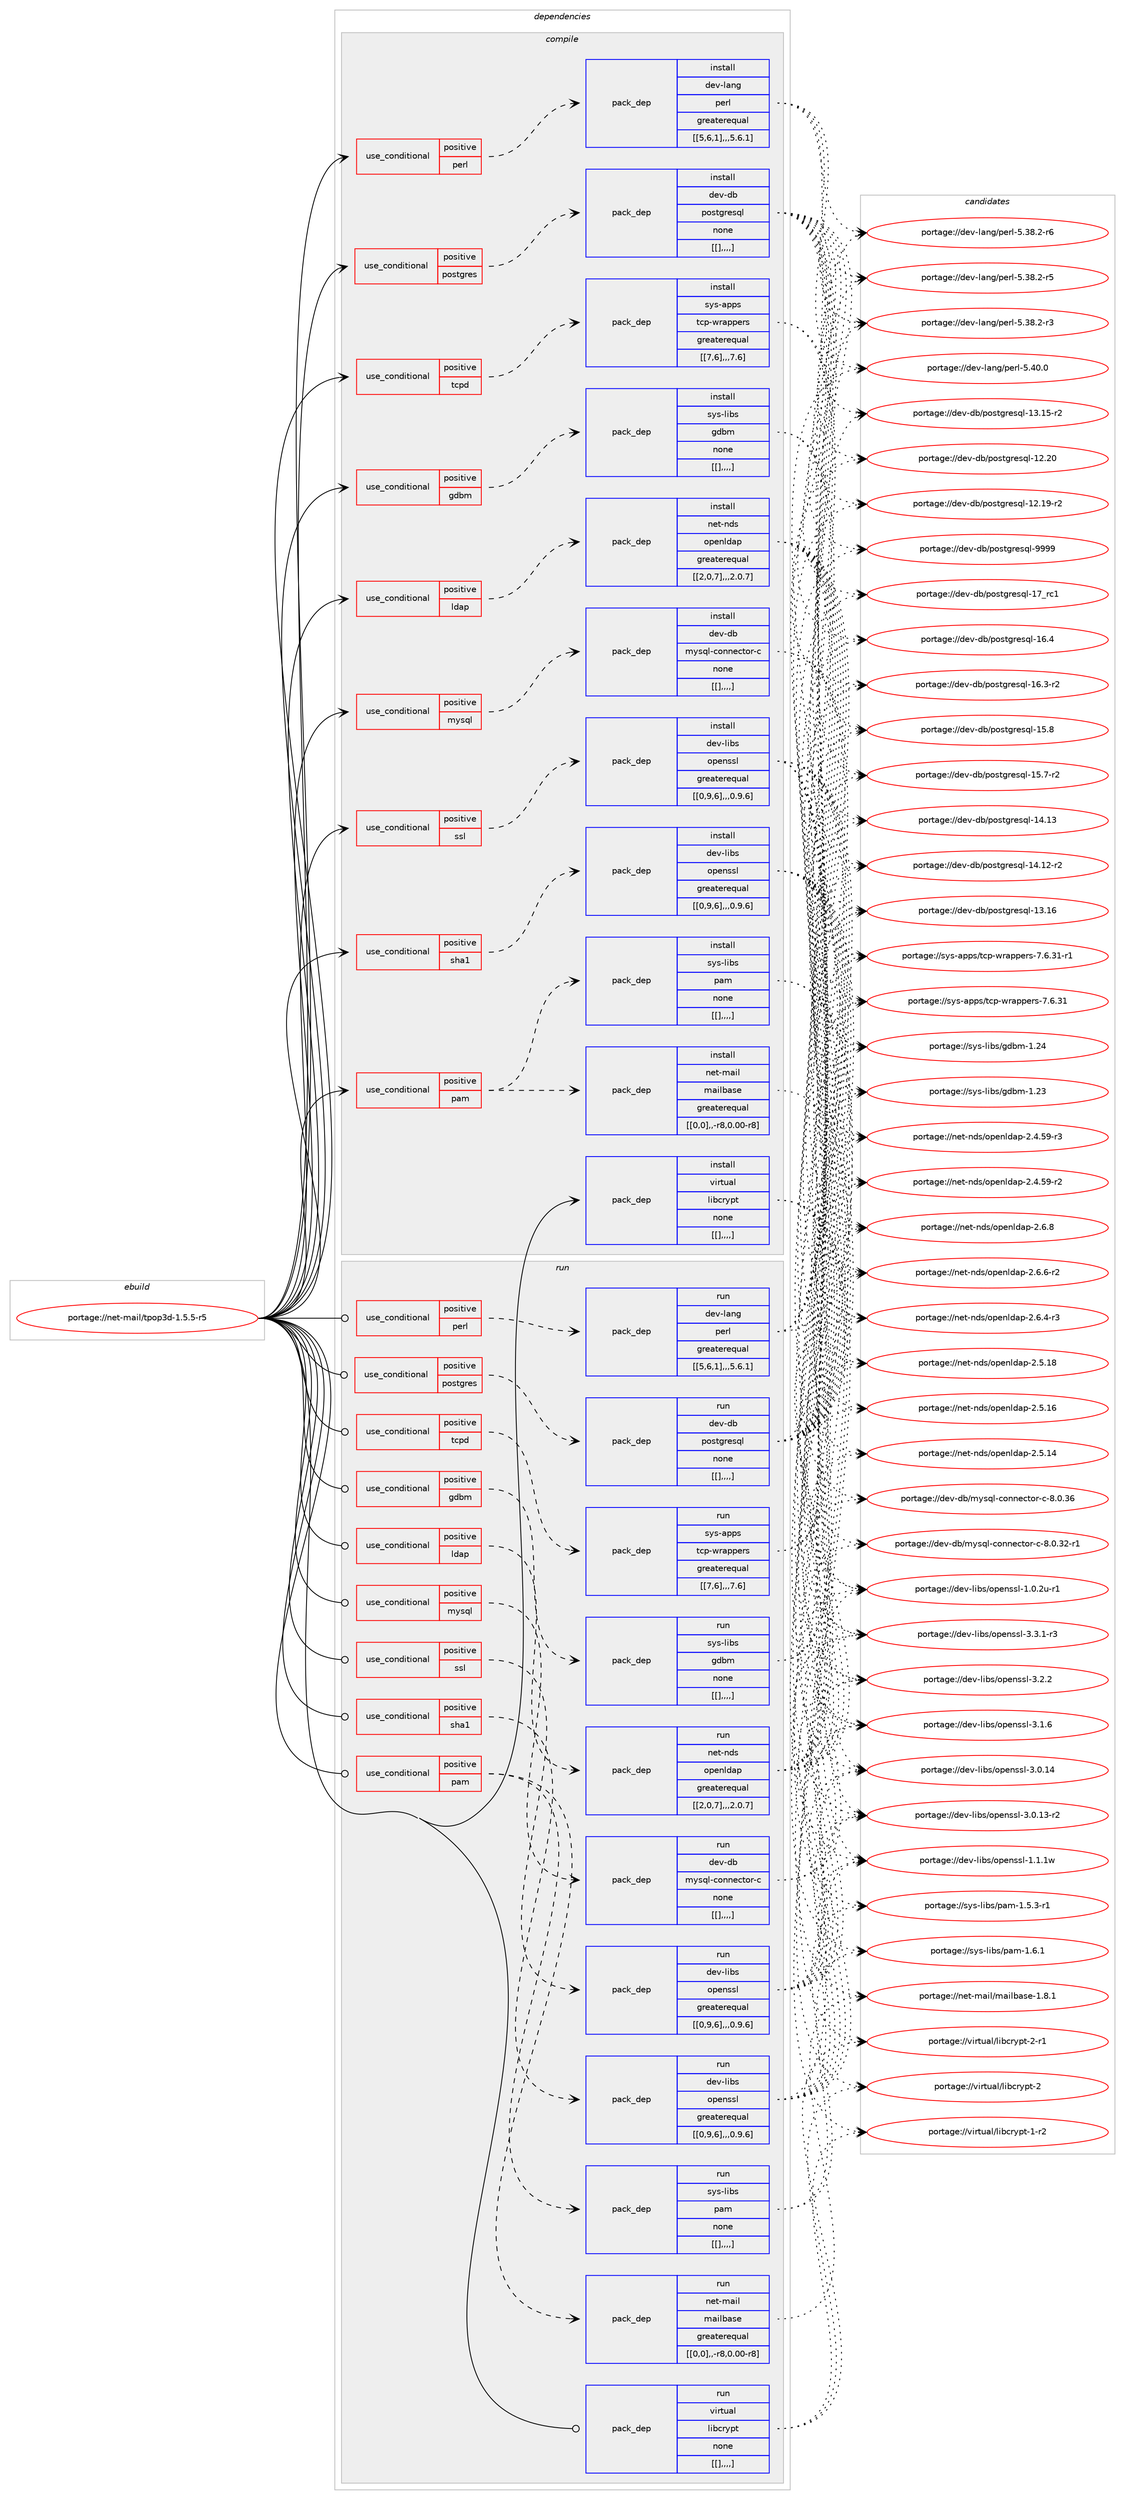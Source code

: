 digraph prolog {

# *************
# Graph options
# *************

newrank=true;
concentrate=true;
compound=true;
graph [rankdir=LR,fontname=Helvetica,fontsize=10,ranksep=1.5];#, ranksep=2.5, nodesep=0.2];
edge  [arrowhead=vee];
node  [fontname=Helvetica,fontsize=10];

# **********
# The ebuild
# **********

subgraph cluster_leftcol {
color=gray;
label=<<i>ebuild</i>>;
id [label="portage://net-mail/tpop3d-1.5.5-r5", color=red, width=4, href="../net-mail/tpop3d-1.5.5-r5.svg"];
}

# ****************
# The dependencies
# ****************

subgraph cluster_midcol {
color=gray;
label=<<i>dependencies</i>>;
subgraph cluster_compile {
fillcolor="#eeeeee";
style=filled;
label=<<i>compile</i>>;
subgraph cond100155 {
dependency383616 [label=<<TABLE BORDER="0" CELLBORDER="1" CELLSPACING="0" CELLPADDING="4"><TR><TD ROWSPAN="3" CELLPADDING="10">use_conditional</TD></TR><TR><TD>positive</TD></TR><TR><TD>gdbm</TD></TR></TABLE>>, shape=none, color=red];
subgraph pack280639 {
dependency383617 [label=<<TABLE BORDER="0" CELLBORDER="1" CELLSPACING="0" CELLPADDING="4" WIDTH="220"><TR><TD ROWSPAN="6" CELLPADDING="30">pack_dep</TD></TR><TR><TD WIDTH="110">install</TD></TR><TR><TD>sys-libs</TD></TR><TR><TD>gdbm</TD></TR><TR><TD>none</TD></TR><TR><TD>[[],,,,]</TD></TR></TABLE>>, shape=none, color=blue];
}
dependency383616:e -> dependency383617:w [weight=20,style="dashed",arrowhead="vee"];
}
id:e -> dependency383616:w [weight=20,style="solid",arrowhead="vee"];
subgraph cond100156 {
dependency383618 [label=<<TABLE BORDER="0" CELLBORDER="1" CELLSPACING="0" CELLPADDING="4"><TR><TD ROWSPAN="3" CELLPADDING="10">use_conditional</TD></TR><TR><TD>positive</TD></TR><TR><TD>ldap</TD></TR></TABLE>>, shape=none, color=red];
subgraph pack280640 {
dependency383619 [label=<<TABLE BORDER="0" CELLBORDER="1" CELLSPACING="0" CELLPADDING="4" WIDTH="220"><TR><TD ROWSPAN="6" CELLPADDING="30">pack_dep</TD></TR><TR><TD WIDTH="110">install</TD></TR><TR><TD>net-nds</TD></TR><TR><TD>openldap</TD></TR><TR><TD>greaterequal</TD></TR><TR><TD>[[2,0,7],,,2.0.7]</TD></TR></TABLE>>, shape=none, color=blue];
}
dependency383618:e -> dependency383619:w [weight=20,style="dashed",arrowhead="vee"];
}
id:e -> dependency383618:w [weight=20,style="solid",arrowhead="vee"];
subgraph cond100157 {
dependency383620 [label=<<TABLE BORDER="0" CELLBORDER="1" CELLSPACING="0" CELLPADDING="4"><TR><TD ROWSPAN="3" CELLPADDING="10">use_conditional</TD></TR><TR><TD>positive</TD></TR><TR><TD>mysql</TD></TR></TABLE>>, shape=none, color=red];
subgraph pack280641 {
dependency383621 [label=<<TABLE BORDER="0" CELLBORDER="1" CELLSPACING="0" CELLPADDING="4" WIDTH="220"><TR><TD ROWSPAN="6" CELLPADDING="30">pack_dep</TD></TR><TR><TD WIDTH="110">install</TD></TR><TR><TD>dev-db</TD></TR><TR><TD>mysql-connector-c</TD></TR><TR><TD>none</TD></TR><TR><TD>[[],,,,]</TD></TR></TABLE>>, shape=none, color=blue];
}
dependency383620:e -> dependency383621:w [weight=20,style="dashed",arrowhead="vee"];
}
id:e -> dependency383620:w [weight=20,style="solid",arrowhead="vee"];
subgraph cond100158 {
dependency383622 [label=<<TABLE BORDER="0" CELLBORDER="1" CELLSPACING="0" CELLPADDING="4"><TR><TD ROWSPAN="3" CELLPADDING="10">use_conditional</TD></TR><TR><TD>positive</TD></TR><TR><TD>pam</TD></TR></TABLE>>, shape=none, color=red];
subgraph pack280642 {
dependency383623 [label=<<TABLE BORDER="0" CELLBORDER="1" CELLSPACING="0" CELLPADDING="4" WIDTH="220"><TR><TD ROWSPAN="6" CELLPADDING="30">pack_dep</TD></TR><TR><TD WIDTH="110">install</TD></TR><TR><TD>net-mail</TD></TR><TR><TD>mailbase</TD></TR><TR><TD>greaterequal</TD></TR><TR><TD>[[0,0],,-r8,0.00-r8]</TD></TR></TABLE>>, shape=none, color=blue];
}
dependency383622:e -> dependency383623:w [weight=20,style="dashed",arrowhead="vee"];
subgraph pack280643 {
dependency383624 [label=<<TABLE BORDER="0" CELLBORDER="1" CELLSPACING="0" CELLPADDING="4" WIDTH="220"><TR><TD ROWSPAN="6" CELLPADDING="30">pack_dep</TD></TR><TR><TD WIDTH="110">install</TD></TR><TR><TD>sys-libs</TD></TR><TR><TD>pam</TD></TR><TR><TD>none</TD></TR><TR><TD>[[],,,,]</TD></TR></TABLE>>, shape=none, color=blue];
}
dependency383622:e -> dependency383624:w [weight=20,style="dashed",arrowhead="vee"];
}
id:e -> dependency383622:w [weight=20,style="solid",arrowhead="vee"];
subgraph cond100159 {
dependency383625 [label=<<TABLE BORDER="0" CELLBORDER="1" CELLSPACING="0" CELLPADDING="4"><TR><TD ROWSPAN="3" CELLPADDING="10">use_conditional</TD></TR><TR><TD>positive</TD></TR><TR><TD>perl</TD></TR></TABLE>>, shape=none, color=red];
subgraph pack280644 {
dependency383626 [label=<<TABLE BORDER="0" CELLBORDER="1" CELLSPACING="0" CELLPADDING="4" WIDTH="220"><TR><TD ROWSPAN="6" CELLPADDING="30">pack_dep</TD></TR><TR><TD WIDTH="110">install</TD></TR><TR><TD>dev-lang</TD></TR><TR><TD>perl</TD></TR><TR><TD>greaterequal</TD></TR><TR><TD>[[5,6,1],,,5.6.1]</TD></TR></TABLE>>, shape=none, color=blue];
}
dependency383625:e -> dependency383626:w [weight=20,style="dashed",arrowhead="vee"];
}
id:e -> dependency383625:w [weight=20,style="solid",arrowhead="vee"];
subgraph cond100160 {
dependency383627 [label=<<TABLE BORDER="0" CELLBORDER="1" CELLSPACING="0" CELLPADDING="4"><TR><TD ROWSPAN="3" CELLPADDING="10">use_conditional</TD></TR><TR><TD>positive</TD></TR><TR><TD>postgres</TD></TR></TABLE>>, shape=none, color=red];
subgraph pack280645 {
dependency383628 [label=<<TABLE BORDER="0" CELLBORDER="1" CELLSPACING="0" CELLPADDING="4" WIDTH="220"><TR><TD ROWSPAN="6" CELLPADDING="30">pack_dep</TD></TR><TR><TD WIDTH="110">install</TD></TR><TR><TD>dev-db</TD></TR><TR><TD>postgresql</TD></TR><TR><TD>none</TD></TR><TR><TD>[[],,,,]</TD></TR></TABLE>>, shape=none, color=blue];
}
dependency383627:e -> dependency383628:w [weight=20,style="dashed",arrowhead="vee"];
}
id:e -> dependency383627:w [weight=20,style="solid",arrowhead="vee"];
subgraph cond100161 {
dependency383629 [label=<<TABLE BORDER="0" CELLBORDER="1" CELLSPACING="0" CELLPADDING="4"><TR><TD ROWSPAN="3" CELLPADDING="10">use_conditional</TD></TR><TR><TD>positive</TD></TR><TR><TD>sha1</TD></TR></TABLE>>, shape=none, color=red];
subgraph pack280646 {
dependency383630 [label=<<TABLE BORDER="0" CELLBORDER="1" CELLSPACING="0" CELLPADDING="4" WIDTH="220"><TR><TD ROWSPAN="6" CELLPADDING="30">pack_dep</TD></TR><TR><TD WIDTH="110">install</TD></TR><TR><TD>dev-libs</TD></TR><TR><TD>openssl</TD></TR><TR><TD>greaterequal</TD></TR><TR><TD>[[0,9,6],,,0.9.6]</TD></TR></TABLE>>, shape=none, color=blue];
}
dependency383629:e -> dependency383630:w [weight=20,style="dashed",arrowhead="vee"];
}
id:e -> dependency383629:w [weight=20,style="solid",arrowhead="vee"];
subgraph cond100162 {
dependency383631 [label=<<TABLE BORDER="0" CELLBORDER="1" CELLSPACING="0" CELLPADDING="4"><TR><TD ROWSPAN="3" CELLPADDING="10">use_conditional</TD></TR><TR><TD>positive</TD></TR><TR><TD>ssl</TD></TR></TABLE>>, shape=none, color=red];
subgraph pack280647 {
dependency383632 [label=<<TABLE BORDER="0" CELLBORDER="1" CELLSPACING="0" CELLPADDING="4" WIDTH="220"><TR><TD ROWSPAN="6" CELLPADDING="30">pack_dep</TD></TR><TR><TD WIDTH="110">install</TD></TR><TR><TD>dev-libs</TD></TR><TR><TD>openssl</TD></TR><TR><TD>greaterequal</TD></TR><TR><TD>[[0,9,6],,,0.9.6]</TD></TR></TABLE>>, shape=none, color=blue];
}
dependency383631:e -> dependency383632:w [weight=20,style="dashed",arrowhead="vee"];
}
id:e -> dependency383631:w [weight=20,style="solid",arrowhead="vee"];
subgraph cond100163 {
dependency383633 [label=<<TABLE BORDER="0" CELLBORDER="1" CELLSPACING="0" CELLPADDING="4"><TR><TD ROWSPAN="3" CELLPADDING="10">use_conditional</TD></TR><TR><TD>positive</TD></TR><TR><TD>tcpd</TD></TR></TABLE>>, shape=none, color=red];
subgraph pack280648 {
dependency383634 [label=<<TABLE BORDER="0" CELLBORDER="1" CELLSPACING="0" CELLPADDING="4" WIDTH="220"><TR><TD ROWSPAN="6" CELLPADDING="30">pack_dep</TD></TR><TR><TD WIDTH="110">install</TD></TR><TR><TD>sys-apps</TD></TR><TR><TD>tcp-wrappers</TD></TR><TR><TD>greaterequal</TD></TR><TR><TD>[[7,6],,,7.6]</TD></TR></TABLE>>, shape=none, color=blue];
}
dependency383633:e -> dependency383634:w [weight=20,style="dashed",arrowhead="vee"];
}
id:e -> dependency383633:w [weight=20,style="solid",arrowhead="vee"];
subgraph pack280649 {
dependency383635 [label=<<TABLE BORDER="0" CELLBORDER="1" CELLSPACING="0" CELLPADDING="4" WIDTH="220"><TR><TD ROWSPAN="6" CELLPADDING="30">pack_dep</TD></TR><TR><TD WIDTH="110">install</TD></TR><TR><TD>virtual</TD></TR><TR><TD>libcrypt</TD></TR><TR><TD>none</TD></TR><TR><TD>[[],,,,]</TD></TR></TABLE>>, shape=none, color=blue];
}
id:e -> dependency383635:w [weight=20,style="solid",arrowhead="vee"];
}
subgraph cluster_compileandrun {
fillcolor="#eeeeee";
style=filled;
label=<<i>compile and run</i>>;
}
subgraph cluster_run {
fillcolor="#eeeeee";
style=filled;
label=<<i>run</i>>;
subgraph cond100164 {
dependency383636 [label=<<TABLE BORDER="0" CELLBORDER="1" CELLSPACING="0" CELLPADDING="4"><TR><TD ROWSPAN="3" CELLPADDING="10">use_conditional</TD></TR><TR><TD>positive</TD></TR><TR><TD>gdbm</TD></TR></TABLE>>, shape=none, color=red];
subgraph pack280650 {
dependency383637 [label=<<TABLE BORDER="0" CELLBORDER="1" CELLSPACING="0" CELLPADDING="4" WIDTH="220"><TR><TD ROWSPAN="6" CELLPADDING="30">pack_dep</TD></TR><TR><TD WIDTH="110">run</TD></TR><TR><TD>sys-libs</TD></TR><TR><TD>gdbm</TD></TR><TR><TD>none</TD></TR><TR><TD>[[],,,,]</TD></TR></TABLE>>, shape=none, color=blue];
}
dependency383636:e -> dependency383637:w [weight=20,style="dashed",arrowhead="vee"];
}
id:e -> dependency383636:w [weight=20,style="solid",arrowhead="odot"];
subgraph cond100165 {
dependency383638 [label=<<TABLE BORDER="0" CELLBORDER="1" CELLSPACING="0" CELLPADDING="4"><TR><TD ROWSPAN="3" CELLPADDING="10">use_conditional</TD></TR><TR><TD>positive</TD></TR><TR><TD>ldap</TD></TR></TABLE>>, shape=none, color=red];
subgraph pack280651 {
dependency383639 [label=<<TABLE BORDER="0" CELLBORDER="1" CELLSPACING="0" CELLPADDING="4" WIDTH="220"><TR><TD ROWSPAN="6" CELLPADDING="30">pack_dep</TD></TR><TR><TD WIDTH="110">run</TD></TR><TR><TD>net-nds</TD></TR><TR><TD>openldap</TD></TR><TR><TD>greaterequal</TD></TR><TR><TD>[[2,0,7],,,2.0.7]</TD></TR></TABLE>>, shape=none, color=blue];
}
dependency383638:e -> dependency383639:w [weight=20,style="dashed",arrowhead="vee"];
}
id:e -> dependency383638:w [weight=20,style="solid",arrowhead="odot"];
subgraph cond100166 {
dependency383640 [label=<<TABLE BORDER="0" CELLBORDER="1" CELLSPACING="0" CELLPADDING="4"><TR><TD ROWSPAN="3" CELLPADDING="10">use_conditional</TD></TR><TR><TD>positive</TD></TR><TR><TD>mysql</TD></TR></TABLE>>, shape=none, color=red];
subgraph pack280652 {
dependency383641 [label=<<TABLE BORDER="0" CELLBORDER="1" CELLSPACING="0" CELLPADDING="4" WIDTH="220"><TR><TD ROWSPAN="6" CELLPADDING="30">pack_dep</TD></TR><TR><TD WIDTH="110">run</TD></TR><TR><TD>dev-db</TD></TR><TR><TD>mysql-connector-c</TD></TR><TR><TD>none</TD></TR><TR><TD>[[],,,,]</TD></TR></TABLE>>, shape=none, color=blue];
}
dependency383640:e -> dependency383641:w [weight=20,style="dashed",arrowhead="vee"];
}
id:e -> dependency383640:w [weight=20,style="solid",arrowhead="odot"];
subgraph cond100167 {
dependency383642 [label=<<TABLE BORDER="0" CELLBORDER="1" CELLSPACING="0" CELLPADDING="4"><TR><TD ROWSPAN="3" CELLPADDING="10">use_conditional</TD></TR><TR><TD>positive</TD></TR><TR><TD>pam</TD></TR></TABLE>>, shape=none, color=red];
subgraph pack280653 {
dependency383643 [label=<<TABLE BORDER="0" CELLBORDER="1" CELLSPACING="0" CELLPADDING="4" WIDTH="220"><TR><TD ROWSPAN="6" CELLPADDING="30">pack_dep</TD></TR><TR><TD WIDTH="110">run</TD></TR><TR><TD>net-mail</TD></TR><TR><TD>mailbase</TD></TR><TR><TD>greaterequal</TD></TR><TR><TD>[[0,0],,-r8,0.00-r8]</TD></TR></TABLE>>, shape=none, color=blue];
}
dependency383642:e -> dependency383643:w [weight=20,style="dashed",arrowhead="vee"];
subgraph pack280654 {
dependency383644 [label=<<TABLE BORDER="0" CELLBORDER="1" CELLSPACING="0" CELLPADDING="4" WIDTH="220"><TR><TD ROWSPAN="6" CELLPADDING="30">pack_dep</TD></TR><TR><TD WIDTH="110">run</TD></TR><TR><TD>sys-libs</TD></TR><TR><TD>pam</TD></TR><TR><TD>none</TD></TR><TR><TD>[[],,,,]</TD></TR></TABLE>>, shape=none, color=blue];
}
dependency383642:e -> dependency383644:w [weight=20,style="dashed",arrowhead="vee"];
}
id:e -> dependency383642:w [weight=20,style="solid",arrowhead="odot"];
subgraph cond100168 {
dependency383645 [label=<<TABLE BORDER="0" CELLBORDER="1" CELLSPACING="0" CELLPADDING="4"><TR><TD ROWSPAN="3" CELLPADDING="10">use_conditional</TD></TR><TR><TD>positive</TD></TR><TR><TD>perl</TD></TR></TABLE>>, shape=none, color=red];
subgraph pack280655 {
dependency383646 [label=<<TABLE BORDER="0" CELLBORDER="1" CELLSPACING="0" CELLPADDING="4" WIDTH="220"><TR><TD ROWSPAN="6" CELLPADDING="30">pack_dep</TD></TR><TR><TD WIDTH="110">run</TD></TR><TR><TD>dev-lang</TD></TR><TR><TD>perl</TD></TR><TR><TD>greaterequal</TD></TR><TR><TD>[[5,6,1],,,5.6.1]</TD></TR></TABLE>>, shape=none, color=blue];
}
dependency383645:e -> dependency383646:w [weight=20,style="dashed",arrowhead="vee"];
}
id:e -> dependency383645:w [weight=20,style="solid",arrowhead="odot"];
subgraph cond100169 {
dependency383647 [label=<<TABLE BORDER="0" CELLBORDER="1" CELLSPACING="0" CELLPADDING="4"><TR><TD ROWSPAN="3" CELLPADDING="10">use_conditional</TD></TR><TR><TD>positive</TD></TR><TR><TD>postgres</TD></TR></TABLE>>, shape=none, color=red];
subgraph pack280656 {
dependency383648 [label=<<TABLE BORDER="0" CELLBORDER="1" CELLSPACING="0" CELLPADDING="4" WIDTH="220"><TR><TD ROWSPAN="6" CELLPADDING="30">pack_dep</TD></TR><TR><TD WIDTH="110">run</TD></TR><TR><TD>dev-db</TD></TR><TR><TD>postgresql</TD></TR><TR><TD>none</TD></TR><TR><TD>[[],,,,]</TD></TR></TABLE>>, shape=none, color=blue];
}
dependency383647:e -> dependency383648:w [weight=20,style="dashed",arrowhead="vee"];
}
id:e -> dependency383647:w [weight=20,style="solid",arrowhead="odot"];
subgraph cond100170 {
dependency383649 [label=<<TABLE BORDER="0" CELLBORDER="1" CELLSPACING="0" CELLPADDING="4"><TR><TD ROWSPAN="3" CELLPADDING="10">use_conditional</TD></TR><TR><TD>positive</TD></TR><TR><TD>sha1</TD></TR></TABLE>>, shape=none, color=red];
subgraph pack280657 {
dependency383650 [label=<<TABLE BORDER="0" CELLBORDER="1" CELLSPACING="0" CELLPADDING="4" WIDTH="220"><TR><TD ROWSPAN="6" CELLPADDING="30">pack_dep</TD></TR><TR><TD WIDTH="110">run</TD></TR><TR><TD>dev-libs</TD></TR><TR><TD>openssl</TD></TR><TR><TD>greaterequal</TD></TR><TR><TD>[[0,9,6],,,0.9.6]</TD></TR></TABLE>>, shape=none, color=blue];
}
dependency383649:e -> dependency383650:w [weight=20,style="dashed",arrowhead="vee"];
}
id:e -> dependency383649:w [weight=20,style="solid",arrowhead="odot"];
subgraph cond100171 {
dependency383651 [label=<<TABLE BORDER="0" CELLBORDER="1" CELLSPACING="0" CELLPADDING="4"><TR><TD ROWSPAN="3" CELLPADDING="10">use_conditional</TD></TR><TR><TD>positive</TD></TR><TR><TD>ssl</TD></TR></TABLE>>, shape=none, color=red];
subgraph pack280658 {
dependency383652 [label=<<TABLE BORDER="0" CELLBORDER="1" CELLSPACING="0" CELLPADDING="4" WIDTH="220"><TR><TD ROWSPAN="6" CELLPADDING="30">pack_dep</TD></TR><TR><TD WIDTH="110">run</TD></TR><TR><TD>dev-libs</TD></TR><TR><TD>openssl</TD></TR><TR><TD>greaterequal</TD></TR><TR><TD>[[0,9,6],,,0.9.6]</TD></TR></TABLE>>, shape=none, color=blue];
}
dependency383651:e -> dependency383652:w [weight=20,style="dashed",arrowhead="vee"];
}
id:e -> dependency383651:w [weight=20,style="solid",arrowhead="odot"];
subgraph cond100172 {
dependency383653 [label=<<TABLE BORDER="0" CELLBORDER="1" CELLSPACING="0" CELLPADDING="4"><TR><TD ROWSPAN="3" CELLPADDING="10">use_conditional</TD></TR><TR><TD>positive</TD></TR><TR><TD>tcpd</TD></TR></TABLE>>, shape=none, color=red];
subgraph pack280659 {
dependency383654 [label=<<TABLE BORDER="0" CELLBORDER="1" CELLSPACING="0" CELLPADDING="4" WIDTH="220"><TR><TD ROWSPAN="6" CELLPADDING="30">pack_dep</TD></TR><TR><TD WIDTH="110">run</TD></TR><TR><TD>sys-apps</TD></TR><TR><TD>tcp-wrappers</TD></TR><TR><TD>greaterequal</TD></TR><TR><TD>[[7,6],,,7.6]</TD></TR></TABLE>>, shape=none, color=blue];
}
dependency383653:e -> dependency383654:w [weight=20,style="dashed",arrowhead="vee"];
}
id:e -> dependency383653:w [weight=20,style="solid",arrowhead="odot"];
subgraph pack280660 {
dependency383655 [label=<<TABLE BORDER="0" CELLBORDER="1" CELLSPACING="0" CELLPADDING="4" WIDTH="220"><TR><TD ROWSPAN="6" CELLPADDING="30">pack_dep</TD></TR><TR><TD WIDTH="110">run</TD></TR><TR><TD>virtual</TD></TR><TR><TD>libcrypt</TD></TR><TR><TD>none</TD></TR><TR><TD>[[],,,,]</TD></TR></TABLE>>, shape=none, color=blue];
}
id:e -> dependency383655:w [weight=20,style="solid",arrowhead="odot"];
}
}

# **************
# The candidates
# **************

subgraph cluster_choices {
rank=same;
color=gray;
label=<<i>candidates</i>>;

subgraph choice280639 {
color=black;
nodesep=1;
choice115121115451081059811547103100981094549465052 [label="portage://sys-libs/gdbm-1.24", color=red, width=4,href="../sys-libs/gdbm-1.24.svg"];
choice115121115451081059811547103100981094549465051 [label="portage://sys-libs/gdbm-1.23", color=red, width=4,href="../sys-libs/gdbm-1.23.svg"];
dependency383617:e -> choice115121115451081059811547103100981094549465052:w [style=dotted,weight="100"];
dependency383617:e -> choice115121115451081059811547103100981094549465051:w [style=dotted,weight="100"];
}
subgraph choice280640 {
color=black;
nodesep=1;
choice110101116451101001154711111210111010810097112455046544656 [label="portage://net-nds/openldap-2.6.8", color=red, width=4,href="../net-nds/openldap-2.6.8.svg"];
choice1101011164511010011547111112101110108100971124550465446544511450 [label="portage://net-nds/openldap-2.6.6-r2", color=red, width=4,href="../net-nds/openldap-2.6.6-r2.svg"];
choice1101011164511010011547111112101110108100971124550465446524511451 [label="portage://net-nds/openldap-2.6.4-r3", color=red, width=4,href="../net-nds/openldap-2.6.4-r3.svg"];
choice11010111645110100115471111121011101081009711245504653464956 [label="portage://net-nds/openldap-2.5.18", color=red, width=4,href="../net-nds/openldap-2.5.18.svg"];
choice11010111645110100115471111121011101081009711245504653464954 [label="portage://net-nds/openldap-2.5.16", color=red, width=4,href="../net-nds/openldap-2.5.16.svg"];
choice11010111645110100115471111121011101081009711245504653464952 [label="portage://net-nds/openldap-2.5.14", color=red, width=4,href="../net-nds/openldap-2.5.14.svg"];
choice110101116451101001154711111210111010810097112455046524653574511451 [label="portage://net-nds/openldap-2.4.59-r3", color=red, width=4,href="../net-nds/openldap-2.4.59-r3.svg"];
choice110101116451101001154711111210111010810097112455046524653574511450 [label="portage://net-nds/openldap-2.4.59-r2", color=red, width=4,href="../net-nds/openldap-2.4.59-r2.svg"];
dependency383619:e -> choice110101116451101001154711111210111010810097112455046544656:w [style=dotted,weight="100"];
dependency383619:e -> choice1101011164511010011547111112101110108100971124550465446544511450:w [style=dotted,weight="100"];
dependency383619:e -> choice1101011164511010011547111112101110108100971124550465446524511451:w [style=dotted,weight="100"];
dependency383619:e -> choice11010111645110100115471111121011101081009711245504653464956:w [style=dotted,weight="100"];
dependency383619:e -> choice11010111645110100115471111121011101081009711245504653464954:w [style=dotted,weight="100"];
dependency383619:e -> choice11010111645110100115471111121011101081009711245504653464952:w [style=dotted,weight="100"];
dependency383619:e -> choice110101116451101001154711111210111010810097112455046524653574511451:w [style=dotted,weight="100"];
dependency383619:e -> choice110101116451101001154711111210111010810097112455046524653574511450:w [style=dotted,weight="100"];
}
subgraph choice280641 {
color=black;
nodesep=1;
choice100101118451009847109121115113108459911111011010199116111114459945564648465154 [label="portage://dev-db/mysql-connector-c-8.0.36", color=red, width=4,href="../dev-db/mysql-connector-c-8.0.36.svg"];
choice1001011184510098471091211151131084599111110110101991161111144599455646484651504511449 [label="portage://dev-db/mysql-connector-c-8.0.32-r1", color=red, width=4,href="../dev-db/mysql-connector-c-8.0.32-r1.svg"];
dependency383621:e -> choice100101118451009847109121115113108459911111011010199116111114459945564648465154:w [style=dotted,weight="100"];
dependency383621:e -> choice1001011184510098471091211151131084599111110110101991161111144599455646484651504511449:w [style=dotted,weight="100"];
}
subgraph choice280642 {
color=black;
nodesep=1;
choice110101116451099710510847109971051089897115101454946564649 [label="portage://net-mail/mailbase-1.8.1", color=red, width=4,href="../net-mail/mailbase-1.8.1.svg"];
dependency383623:e -> choice110101116451099710510847109971051089897115101454946564649:w [style=dotted,weight="100"];
}
subgraph choice280643 {
color=black;
nodesep=1;
choice11512111545108105981154711297109454946544649 [label="portage://sys-libs/pam-1.6.1", color=red, width=4,href="../sys-libs/pam-1.6.1.svg"];
choice115121115451081059811547112971094549465346514511449 [label="portage://sys-libs/pam-1.5.3-r1", color=red, width=4,href="../sys-libs/pam-1.5.3-r1.svg"];
dependency383624:e -> choice11512111545108105981154711297109454946544649:w [style=dotted,weight="100"];
dependency383624:e -> choice115121115451081059811547112971094549465346514511449:w [style=dotted,weight="100"];
}
subgraph choice280644 {
color=black;
nodesep=1;
choice10010111845108971101034711210111410845534652484648 [label="portage://dev-lang/perl-5.40.0", color=red, width=4,href="../dev-lang/perl-5.40.0.svg"];
choice100101118451089711010347112101114108455346515646504511454 [label="portage://dev-lang/perl-5.38.2-r6", color=red, width=4,href="../dev-lang/perl-5.38.2-r6.svg"];
choice100101118451089711010347112101114108455346515646504511453 [label="portage://dev-lang/perl-5.38.2-r5", color=red, width=4,href="../dev-lang/perl-5.38.2-r5.svg"];
choice100101118451089711010347112101114108455346515646504511451 [label="portage://dev-lang/perl-5.38.2-r3", color=red, width=4,href="../dev-lang/perl-5.38.2-r3.svg"];
dependency383626:e -> choice10010111845108971101034711210111410845534652484648:w [style=dotted,weight="100"];
dependency383626:e -> choice100101118451089711010347112101114108455346515646504511454:w [style=dotted,weight="100"];
dependency383626:e -> choice100101118451089711010347112101114108455346515646504511453:w [style=dotted,weight="100"];
dependency383626:e -> choice100101118451089711010347112101114108455346515646504511451:w [style=dotted,weight="100"];
}
subgraph choice280645 {
color=black;
nodesep=1;
choice1001011184510098471121111151161031141011151131084557575757 [label="portage://dev-db/postgresql-9999", color=red, width=4,href="../dev-db/postgresql-9999.svg"];
choice100101118451009847112111115116103114101115113108454955951149949 [label="portage://dev-db/postgresql-17_rc1", color=red, width=4,href="../dev-db/postgresql-17_rc1.svg"];
choice1001011184510098471121111151161031141011151131084549544652 [label="portage://dev-db/postgresql-16.4", color=red, width=4,href="../dev-db/postgresql-16.4.svg"];
choice10010111845100984711211111511610311410111511310845495446514511450 [label="portage://dev-db/postgresql-16.3-r2", color=red, width=4,href="../dev-db/postgresql-16.3-r2.svg"];
choice1001011184510098471121111151161031141011151131084549534656 [label="portage://dev-db/postgresql-15.8", color=red, width=4,href="../dev-db/postgresql-15.8.svg"];
choice10010111845100984711211111511610311410111511310845495346554511450 [label="portage://dev-db/postgresql-15.7-r2", color=red, width=4,href="../dev-db/postgresql-15.7-r2.svg"];
choice100101118451009847112111115116103114101115113108454952464951 [label="portage://dev-db/postgresql-14.13", color=red, width=4,href="../dev-db/postgresql-14.13.svg"];
choice1001011184510098471121111151161031141011151131084549524649504511450 [label="portage://dev-db/postgresql-14.12-r2", color=red, width=4,href="../dev-db/postgresql-14.12-r2.svg"];
choice100101118451009847112111115116103114101115113108454951464954 [label="portage://dev-db/postgresql-13.16", color=red, width=4,href="../dev-db/postgresql-13.16.svg"];
choice1001011184510098471121111151161031141011151131084549514649534511450 [label="portage://dev-db/postgresql-13.15-r2", color=red, width=4,href="../dev-db/postgresql-13.15-r2.svg"];
choice100101118451009847112111115116103114101115113108454950465048 [label="portage://dev-db/postgresql-12.20", color=red, width=4,href="../dev-db/postgresql-12.20.svg"];
choice1001011184510098471121111151161031141011151131084549504649574511450 [label="portage://dev-db/postgresql-12.19-r2", color=red, width=4,href="../dev-db/postgresql-12.19-r2.svg"];
dependency383628:e -> choice1001011184510098471121111151161031141011151131084557575757:w [style=dotted,weight="100"];
dependency383628:e -> choice100101118451009847112111115116103114101115113108454955951149949:w [style=dotted,weight="100"];
dependency383628:e -> choice1001011184510098471121111151161031141011151131084549544652:w [style=dotted,weight="100"];
dependency383628:e -> choice10010111845100984711211111511610311410111511310845495446514511450:w [style=dotted,weight="100"];
dependency383628:e -> choice1001011184510098471121111151161031141011151131084549534656:w [style=dotted,weight="100"];
dependency383628:e -> choice10010111845100984711211111511610311410111511310845495346554511450:w [style=dotted,weight="100"];
dependency383628:e -> choice100101118451009847112111115116103114101115113108454952464951:w [style=dotted,weight="100"];
dependency383628:e -> choice1001011184510098471121111151161031141011151131084549524649504511450:w [style=dotted,weight="100"];
dependency383628:e -> choice100101118451009847112111115116103114101115113108454951464954:w [style=dotted,weight="100"];
dependency383628:e -> choice1001011184510098471121111151161031141011151131084549514649534511450:w [style=dotted,weight="100"];
dependency383628:e -> choice100101118451009847112111115116103114101115113108454950465048:w [style=dotted,weight="100"];
dependency383628:e -> choice1001011184510098471121111151161031141011151131084549504649574511450:w [style=dotted,weight="100"];
}
subgraph choice280646 {
color=black;
nodesep=1;
choice1001011184510810598115471111121011101151151084551465146494511451 [label="portage://dev-libs/openssl-3.3.1-r3", color=red, width=4,href="../dev-libs/openssl-3.3.1-r3.svg"];
choice100101118451081059811547111112101110115115108455146504650 [label="portage://dev-libs/openssl-3.2.2", color=red, width=4,href="../dev-libs/openssl-3.2.2.svg"];
choice100101118451081059811547111112101110115115108455146494654 [label="portage://dev-libs/openssl-3.1.6", color=red, width=4,href="../dev-libs/openssl-3.1.6.svg"];
choice10010111845108105981154711111210111011511510845514648464952 [label="portage://dev-libs/openssl-3.0.14", color=red, width=4,href="../dev-libs/openssl-3.0.14.svg"];
choice100101118451081059811547111112101110115115108455146484649514511450 [label="portage://dev-libs/openssl-3.0.13-r2", color=red, width=4,href="../dev-libs/openssl-3.0.13-r2.svg"];
choice100101118451081059811547111112101110115115108454946494649119 [label="portage://dev-libs/openssl-1.1.1w", color=red, width=4,href="../dev-libs/openssl-1.1.1w.svg"];
choice1001011184510810598115471111121011101151151084549464846501174511449 [label="portage://dev-libs/openssl-1.0.2u-r1", color=red, width=4,href="../dev-libs/openssl-1.0.2u-r1.svg"];
dependency383630:e -> choice1001011184510810598115471111121011101151151084551465146494511451:w [style=dotted,weight="100"];
dependency383630:e -> choice100101118451081059811547111112101110115115108455146504650:w [style=dotted,weight="100"];
dependency383630:e -> choice100101118451081059811547111112101110115115108455146494654:w [style=dotted,weight="100"];
dependency383630:e -> choice10010111845108105981154711111210111011511510845514648464952:w [style=dotted,weight="100"];
dependency383630:e -> choice100101118451081059811547111112101110115115108455146484649514511450:w [style=dotted,weight="100"];
dependency383630:e -> choice100101118451081059811547111112101110115115108454946494649119:w [style=dotted,weight="100"];
dependency383630:e -> choice1001011184510810598115471111121011101151151084549464846501174511449:w [style=dotted,weight="100"];
}
subgraph choice280647 {
color=black;
nodesep=1;
choice1001011184510810598115471111121011101151151084551465146494511451 [label="portage://dev-libs/openssl-3.3.1-r3", color=red, width=4,href="../dev-libs/openssl-3.3.1-r3.svg"];
choice100101118451081059811547111112101110115115108455146504650 [label="portage://dev-libs/openssl-3.2.2", color=red, width=4,href="../dev-libs/openssl-3.2.2.svg"];
choice100101118451081059811547111112101110115115108455146494654 [label="portage://dev-libs/openssl-3.1.6", color=red, width=4,href="../dev-libs/openssl-3.1.6.svg"];
choice10010111845108105981154711111210111011511510845514648464952 [label="portage://dev-libs/openssl-3.0.14", color=red, width=4,href="../dev-libs/openssl-3.0.14.svg"];
choice100101118451081059811547111112101110115115108455146484649514511450 [label="portage://dev-libs/openssl-3.0.13-r2", color=red, width=4,href="../dev-libs/openssl-3.0.13-r2.svg"];
choice100101118451081059811547111112101110115115108454946494649119 [label="portage://dev-libs/openssl-1.1.1w", color=red, width=4,href="../dev-libs/openssl-1.1.1w.svg"];
choice1001011184510810598115471111121011101151151084549464846501174511449 [label="portage://dev-libs/openssl-1.0.2u-r1", color=red, width=4,href="../dev-libs/openssl-1.0.2u-r1.svg"];
dependency383632:e -> choice1001011184510810598115471111121011101151151084551465146494511451:w [style=dotted,weight="100"];
dependency383632:e -> choice100101118451081059811547111112101110115115108455146504650:w [style=dotted,weight="100"];
dependency383632:e -> choice100101118451081059811547111112101110115115108455146494654:w [style=dotted,weight="100"];
dependency383632:e -> choice10010111845108105981154711111210111011511510845514648464952:w [style=dotted,weight="100"];
dependency383632:e -> choice100101118451081059811547111112101110115115108455146484649514511450:w [style=dotted,weight="100"];
dependency383632:e -> choice100101118451081059811547111112101110115115108454946494649119:w [style=dotted,weight="100"];
dependency383632:e -> choice1001011184510810598115471111121011101151151084549464846501174511449:w [style=dotted,weight="100"];
}
subgraph choice280648 {
color=black;
nodesep=1;
choice115121115459711211211547116991124511911497112112101114115455546544651494511449 [label="portage://sys-apps/tcp-wrappers-7.6.31-r1", color=red, width=4,href="../sys-apps/tcp-wrappers-7.6.31-r1.svg"];
choice11512111545971121121154711699112451191149711211210111411545554654465149 [label="portage://sys-apps/tcp-wrappers-7.6.31", color=red, width=4,href="../sys-apps/tcp-wrappers-7.6.31.svg"];
dependency383634:e -> choice115121115459711211211547116991124511911497112112101114115455546544651494511449:w [style=dotted,weight="100"];
dependency383634:e -> choice11512111545971121121154711699112451191149711211210111411545554654465149:w [style=dotted,weight="100"];
}
subgraph choice280649 {
color=black;
nodesep=1;
choice1181051141161179710847108105989911412111211645504511449 [label="portage://virtual/libcrypt-2-r1", color=red, width=4,href="../virtual/libcrypt-2-r1.svg"];
choice118105114116117971084710810598991141211121164550 [label="portage://virtual/libcrypt-2", color=red, width=4,href="../virtual/libcrypt-2.svg"];
choice1181051141161179710847108105989911412111211645494511450 [label="portage://virtual/libcrypt-1-r2", color=red, width=4,href="../virtual/libcrypt-1-r2.svg"];
dependency383635:e -> choice1181051141161179710847108105989911412111211645504511449:w [style=dotted,weight="100"];
dependency383635:e -> choice118105114116117971084710810598991141211121164550:w [style=dotted,weight="100"];
dependency383635:e -> choice1181051141161179710847108105989911412111211645494511450:w [style=dotted,weight="100"];
}
subgraph choice280650 {
color=black;
nodesep=1;
choice115121115451081059811547103100981094549465052 [label="portage://sys-libs/gdbm-1.24", color=red, width=4,href="../sys-libs/gdbm-1.24.svg"];
choice115121115451081059811547103100981094549465051 [label="portage://sys-libs/gdbm-1.23", color=red, width=4,href="../sys-libs/gdbm-1.23.svg"];
dependency383637:e -> choice115121115451081059811547103100981094549465052:w [style=dotted,weight="100"];
dependency383637:e -> choice115121115451081059811547103100981094549465051:w [style=dotted,weight="100"];
}
subgraph choice280651 {
color=black;
nodesep=1;
choice110101116451101001154711111210111010810097112455046544656 [label="portage://net-nds/openldap-2.6.8", color=red, width=4,href="../net-nds/openldap-2.6.8.svg"];
choice1101011164511010011547111112101110108100971124550465446544511450 [label="portage://net-nds/openldap-2.6.6-r2", color=red, width=4,href="../net-nds/openldap-2.6.6-r2.svg"];
choice1101011164511010011547111112101110108100971124550465446524511451 [label="portage://net-nds/openldap-2.6.4-r3", color=red, width=4,href="../net-nds/openldap-2.6.4-r3.svg"];
choice11010111645110100115471111121011101081009711245504653464956 [label="portage://net-nds/openldap-2.5.18", color=red, width=4,href="../net-nds/openldap-2.5.18.svg"];
choice11010111645110100115471111121011101081009711245504653464954 [label="portage://net-nds/openldap-2.5.16", color=red, width=4,href="../net-nds/openldap-2.5.16.svg"];
choice11010111645110100115471111121011101081009711245504653464952 [label="portage://net-nds/openldap-2.5.14", color=red, width=4,href="../net-nds/openldap-2.5.14.svg"];
choice110101116451101001154711111210111010810097112455046524653574511451 [label="portage://net-nds/openldap-2.4.59-r3", color=red, width=4,href="../net-nds/openldap-2.4.59-r3.svg"];
choice110101116451101001154711111210111010810097112455046524653574511450 [label="portage://net-nds/openldap-2.4.59-r2", color=red, width=4,href="../net-nds/openldap-2.4.59-r2.svg"];
dependency383639:e -> choice110101116451101001154711111210111010810097112455046544656:w [style=dotted,weight="100"];
dependency383639:e -> choice1101011164511010011547111112101110108100971124550465446544511450:w [style=dotted,weight="100"];
dependency383639:e -> choice1101011164511010011547111112101110108100971124550465446524511451:w [style=dotted,weight="100"];
dependency383639:e -> choice11010111645110100115471111121011101081009711245504653464956:w [style=dotted,weight="100"];
dependency383639:e -> choice11010111645110100115471111121011101081009711245504653464954:w [style=dotted,weight="100"];
dependency383639:e -> choice11010111645110100115471111121011101081009711245504653464952:w [style=dotted,weight="100"];
dependency383639:e -> choice110101116451101001154711111210111010810097112455046524653574511451:w [style=dotted,weight="100"];
dependency383639:e -> choice110101116451101001154711111210111010810097112455046524653574511450:w [style=dotted,weight="100"];
}
subgraph choice280652 {
color=black;
nodesep=1;
choice100101118451009847109121115113108459911111011010199116111114459945564648465154 [label="portage://dev-db/mysql-connector-c-8.0.36", color=red, width=4,href="../dev-db/mysql-connector-c-8.0.36.svg"];
choice1001011184510098471091211151131084599111110110101991161111144599455646484651504511449 [label="portage://dev-db/mysql-connector-c-8.0.32-r1", color=red, width=4,href="../dev-db/mysql-connector-c-8.0.32-r1.svg"];
dependency383641:e -> choice100101118451009847109121115113108459911111011010199116111114459945564648465154:w [style=dotted,weight="100"];
dependency383641:e -> choice1001011184510098471091211151131084599111110110101991161111144599455646484651504511449:w [style=dotted,weight="100"];
}
subgraph choice280653 {
color=black;
nodesep=1;
choice110101116451099710510847109971051089897115101454946564649 [label="portage://net-mail/mailbase-1.8.1", color=red, width=4,href="../net-mail/mailbase-1.8.1.svg"];
dependency383643:e -> choice110101116451099710510847109971051089897115101454946564649:w [style=dotted,weight="100"];
}
subgraph choice280654 {
color=black;
nodesep=1;
choice11512111545108105981154711297109454946544649 [label="portage://sys-libs/pam-1.6.1", color=red, width=4,href="../sys-libs/pam-1.6.1.svg"];
choice115121115451081059811547112971094549465346514511449 [label="portage://sys-libs/pam-1.5.3-r1", color=red, width=4,href="../sys-libs/pam-1.5.3-r1.svg"];
dependency383644:e -> choice11512111545108105981154711297109454946544649:w [style=dotted,weight="100"];
dependency383644:e -> choice115121115451081059811547112971094549465346514511449:w [style=dotted,weight="100"];
}
subgraph choice280655 {
color=black;
nodesep=1;
choice10010111845108971101034711210111410845534652484648 [label="portage://dev-lang/perl-5.40.0", color=red, width=4,href="../dev-lang/perl-5.40.0.svg"];
choice100101118451089711010347112101114108455346515646504511454 [label="portage://dev-lang/perl-5.38.2-r6", color=red, width=4,href="../dev-lang/perl-5.38.2-r6.svg"];
choice100101118451089711010347112101114108455346515646504511453 [label="portage://dev-lang/perl-5.38.2-r5", color=red, width=4,href="../dev-lang/perl-5.38.2-r5.svg"];
choice100101118451089711010347112101114108455346515646504511451 [label="portage://dev-lang/perl-5.38.2-r3", color=red, width=4,href="../dev-lang/perl-5.38.2-r3.svg"];
dependency383646:e -> choice10010111845108971101034711210111410845534652484648:w [style=dotted,weight="100"];
dependency383646:e -> choice100101118451089711010347112101114108455346515646504511454:w [style=dotted,weight="100"];
dependency383646:e -> choice100101118451089711010347112101114108455346515646504511453:w [style=dotted,weight="100"];
dependency383646:e -> choice100101118451089711010347112101114108455346515646504511451:w [style=dotted,weight="100"];
}
subgraph choice280656 {
color=black;
nodesep=1;
choice1001011184510098471121111151161031141011151131084557575757 [label="portage://dev-db/postgresql-9999", color=red, width=4,href="../dev-db/postgresql-9999.svg"];
choice100101118451009847112111115116103114101115113108454955951149949 [label="portage://dev-db/postgresql-17_rc1", color=red, width=4,href="../dev-db/postgresql-17_rc1.svg"];
choice1001011184510098471121111151161031141011151131084549544652 [label="portage://dev-db/postgresql-16.4", color=red, width=4,href="../dev-db/postgresql-16.4.svg"];
choice10010111845100984711211111511610311410111511310845495446514511450 [label="portage://dev-db/postgresql-16.3-r2", color=red, width=4,href="../dev-db/postgresql-16.3-r2.svg"];
choice1001011184510098471121111151161031141011151131084549534656 [label="portage://dev-db/postgresql-15.8", color=red, width=4,href="../dev-db/postgresql-15.8.svg"];
choice10010111845100984711211111511610311410111511310845495346554511450 [label="portage://dev-db/postgresql-15.7-r2", color=red, width=4,href="../dev-db/postgresql-15.7-r2.svg"];
choice100101118451009847112111115116103114101115113108454952464951 [label="portage://dev-db/postgresql-14.13", color=red, width=4,href="../dev-db/postgresql-14.13.svg"];
choice1001011184510098471121111151161031141011151131084549524649504511450 [label="portage://dev-db/postgresql-14.12-r2", color=red, width=4,href="../dev-db/postgresql-14.12-r2.svg"];
choice100101118451009847112111115116103114101115113108454951464954 [label="portage://dev-db/postgresql-13.16", color=red, width=4,href="../dev-db/postgresql-13.16.svg"];
choice1001011184510098471121111151161031141011151131084549514649534511450 [label="portage://dev-db/postgresql-13.15-r2", color=red, width=4,href="../dev-db/postgresql-13.15-r2.svg"];
choice100101118451009847112111115116103114101115113108454950465048 [label="portage://dev-db/postgresql-12.20", color=red, width=4,href="../dev-db/postgresql-12.20.svg"];
choice1001011184510098471121111151161031141011151131084549504649574511450 [label="portage://dev-db/postgresql-12.19-r2", color=red, width=4,href="../dev-db/postgresql-12.19-r2.svg"];
dependency383648:e -> choice1001011184510098471121111151161031141011151131084557575757:w [style=dotted,weight="100"];
dependency383648:e -> choice100101118451009847112111115116103114101115113108454955951149949:w [style=dotted,weight="100"];
dependency383648:e -> choice1001011184510098471121111151161031141011151131084549544652:w [style=dotted,weight="100"];
dependency383648:e -> choice10010111845100984711211111511610311410111511310845495446514511450:w [style=dotted,weight="100"];
dependency383648:e -> choice1001011184510098471121111151161031141011151131084549534656:w [style=dotted,weight="100"];
dependency383648:e -> choice10010111845100984711211111511610311410111511310845495346554511450:w [style=dotted,weight="100"];
dependency383648:e -> choice100101118451009847112111115116103114101115113108454952464951:w [style=dotted,weight="100"];
dependency383648:e -> choice1001011184510098471121111151161031141011151131084549524649504511450:w [style=dotted,weight="100"];
dependency383648:e -> choice100101118451009847112111115116103114101115113108454951464954:w [style=dotted,weight="100"];
dependency383648:e -> choice1001011184510098471121111151161031141011151131084549514649534511450:w [style=dotted,weight="100"];
dependency383648:e -> choice100101118451009847112111115116103114101115113108454950465048:w [style=dotted,weight="100"];
dependency383648:e -> choice1001011184510098471121111151161031141011151131084549504649574511450:w [style=dotted,weight="100"];
}
subgraph choice280657 {
color=black;
nodesep=1;
choice1001011184510810598115471111121011101151151084551465146494511451 [label="portage://dev-libs/openssl-3.3.1-r3", color=red, width=4,href="../dev-libs/openssl-3.3.1-r3.svg"];
choice100101118451081059811547111112101110115115108455146504650 [label="portage://dev-libs/openssl-3.2.2", color=red, width=4,href="../dev-libs/openssl-3.2.2.svg"];
choice100101118451081059811547111112101110115115108455146494654 [label="portage://dev-libs/openssl-3.1.6", color=red, width=4,href="../dev-libs/openssl-3.1.6.svg"];
choice10010111845108105981154711111210111011511510845514648464952 [label="portage://dev-libs/openssl-3.0.14", color=red, width=4,href="../dev-libs/openssl-3.0.14.svg"];
choice100101118451081059811547111112101110115115108455146484649514511450 [label="portage://dev-libs/openssl-3.0.13-r2", color=red, width=4,href="../dev-libs/openssl-3.0.13-r2.svg"];
choice100101118451081059811547111112101110115115108454946494649119 [label="portage://dev-libs/openssl-1.1.1w", color=red, width=4,href="../dev-libs/openssl-1.1.1w.svg"];
choice1001011184510810598115471111121011101151151084549464846501174511449 [label="portage://dev-libs/openssl-1.0.2u-r1", color=red, width=4,href="../dev-libs/openssl-1.0.2u-r1.svg"];
dependency383650:e -> choice1001011184510810598115471111121011101151151084551465146494511451:w [style=dotted,weight="100"];
dependency383650:e -> choice100101118451081059811547111112101110115115108455146504650:w [style=dotted,weight="100"];
dependency383650:e -> choice100101118451081059811547111112101110115115108455146494654:w [style=dotted,weight="100"];
dependency383650:e -> choice10010111845108105981154711111210111011511510845514648464952:w [style=dotted,weight="100"];
dependency383650:e -> choice100101118451081059811547111112101110115115108455146484649514511450:w [style=dotted,weight="100"];
dependency383650:e -> choice100101118451081059811547111112101110115115108454946494649119:w [style=dotted,weight="100"];
dependency383650:e -> choice1001011184510810598115471111121011101151151084549464846501174511449:w [style=dotted,weight="100"];
}
subgraph choice280658 {
color=black;
nodesep=1;
choice1001011184510810598115471111121011101151151084551465146494511451 [label="portage://dev-libs/openssl-3.3.1-r3", color=red, width=4,href="../dev-libs/openssl-3.3.1-r3.svg"];
choice100101118451081059811547111112101110115115108455146504650 [label="portage://dev-libs/openssl-3.2.2", color=red, width=4,href="../dev-libs/openssl-3.2.2.svg"];
choice100101118451081059811547111112101110115115108455146494654 [label="portage://dev-libs/openssl-3.1.6", color=red, width=4,href="../dev-libs/openssl-3.1.6.svg"];
choice10010111845108105981154711111210111011511510845514648464952 [label="portage://dev-libs/openssl-3.0.14", color=red, width=4,href="../dev-libs/openssl-3.0.14.svg"];
choice100101118451081059811547111112101110115115108455146484649514511450 [label="portage://dev-libs/openssl-3.0.13-r2", color=red, width=4,href="../dev-libs/openssl-3.0.13-r2.svg"];
choice100101118451081059811547111112101110115115108454946494649119 [label="portage://dev-libs/openssl-1.1.1w", color=red, width=4,href="../dev-libs/openssl-1.1.1w.svg"];
choice1001011184510810598115471111121011101151151084549464846501174511449 [label="portage://dev-libs/openssl-1.0.2u-r1", color=red, width=4,href="../dev-libs/openssl-1.0.2u-r1.svg"];
dependency383652:e -> choice1001011184510810598115471111121011101151151084551465146494511451:w [style=dotted,weight="100"];
dependency383652:e -> choice100101118451081059811547111112101110115115108455146504650:w [style=dotted,weight="100"];
dependency383652:e -> choice100101118451081059811547111112101110115115108455146494654:w [style=dotted,weight="100"];
dependency383652:e -> choice10010111845108105981154711111210111011511510845514648464952:w [style=dotted,weight="100"];
dependency383652:e -> choice100101118451081059811547111112101110115115108455146484649514511450:w [style=dotted,weight="100"];
dependency383652:e -> choice100101118451081059811547111112101110115115108454946494649119:w [style=dotted,weight="100"];
dependency383652:e -> choice1001011184510810598115471111121011101151151084549464846501174511449:w [style=dotted,weight="100"];
}
subgraph choice280659 {
color=black;
nodesep=1;
choice115121115459711211211547116991124511911497112112101114115455546544651494511449 [label="portage://sys-apps/tcp-wrappers-7.6.31-r1", color=red, width=4,href="../sys-apps/tcp-wrappers-7.6.31-r1.svg"];
choice11512111545971121121154711699112451191149711211210111411545554654465149 [label="portage://sys-apps/tcp-wrappers-7.6.31", color=red, width=4,href="../sys-apps/tcp-wrappers-7.6.31.svg"];
dependency383654:e -> choice115121115459711211211547116991124511911497112112101114115455546544651494511449:w [style=dotted,weight="100"];
dependency383654:e -> choice11512111545971121121154711699112451191149711211210111411545554654465149:w [style=dotted,weight="100"];
}
subgraph choice280660 {
color=black;
nodesep=1;
choice1181051141161179710847108105989911412111211645504511449 [label="portage://virtual/libcrypt-2-r1", color=red, width=4,href="../virtual/libcrypt-2-r1.svg"];
choice118105114116117971084710810598991141211121164550 [label="portage://virtual/libcrypt-2", color=red, width=4,href="../virtual/libcrypt-2.svg"];
choice1181051141161179710847108105989911412111211645494511450 [label="portage://virtual/libcrypt-1-r2", color=red, width=4,href="../virtual/libcrypt-1-r2.svg"];
dependency383655:e -> choice1181051141161179710847108105989911412111211645504511449:w [style=dotted,weight="100"];
dependency383655:e -> choice118105114116117971084710810598991141211121164550:w [style=dotted,weight="100"];
dependency383655:e -> choice1181051141161179710847108105989911412111211645494511450:w [style=dotted,weight="100"];
}
}

}
